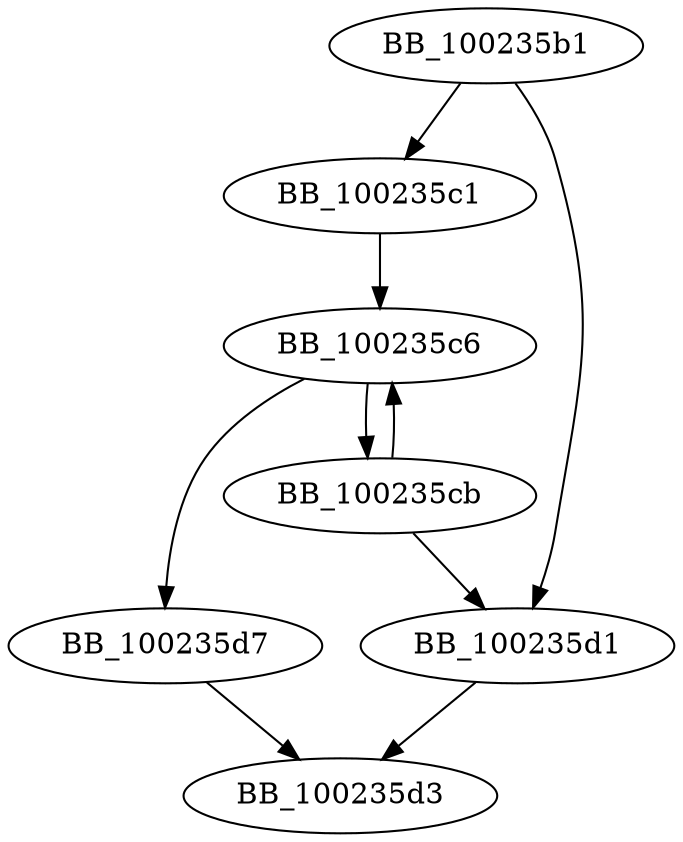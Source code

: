 DiGraph unknown_libname_26{
BB_100235b1->BB_100235c1
BB_100235b1->BB_100235d1
BB_100235c1->BB_100235c6
BB_100235c6->BB_100235cb
BB_100235c6->BB_100235d7
BB_100235cb->BB_100235c6
BB_100235cb->BB_100235d1
BB_100235d1->BB_100235d3
BB_100235d7->BB_100235d3
}
